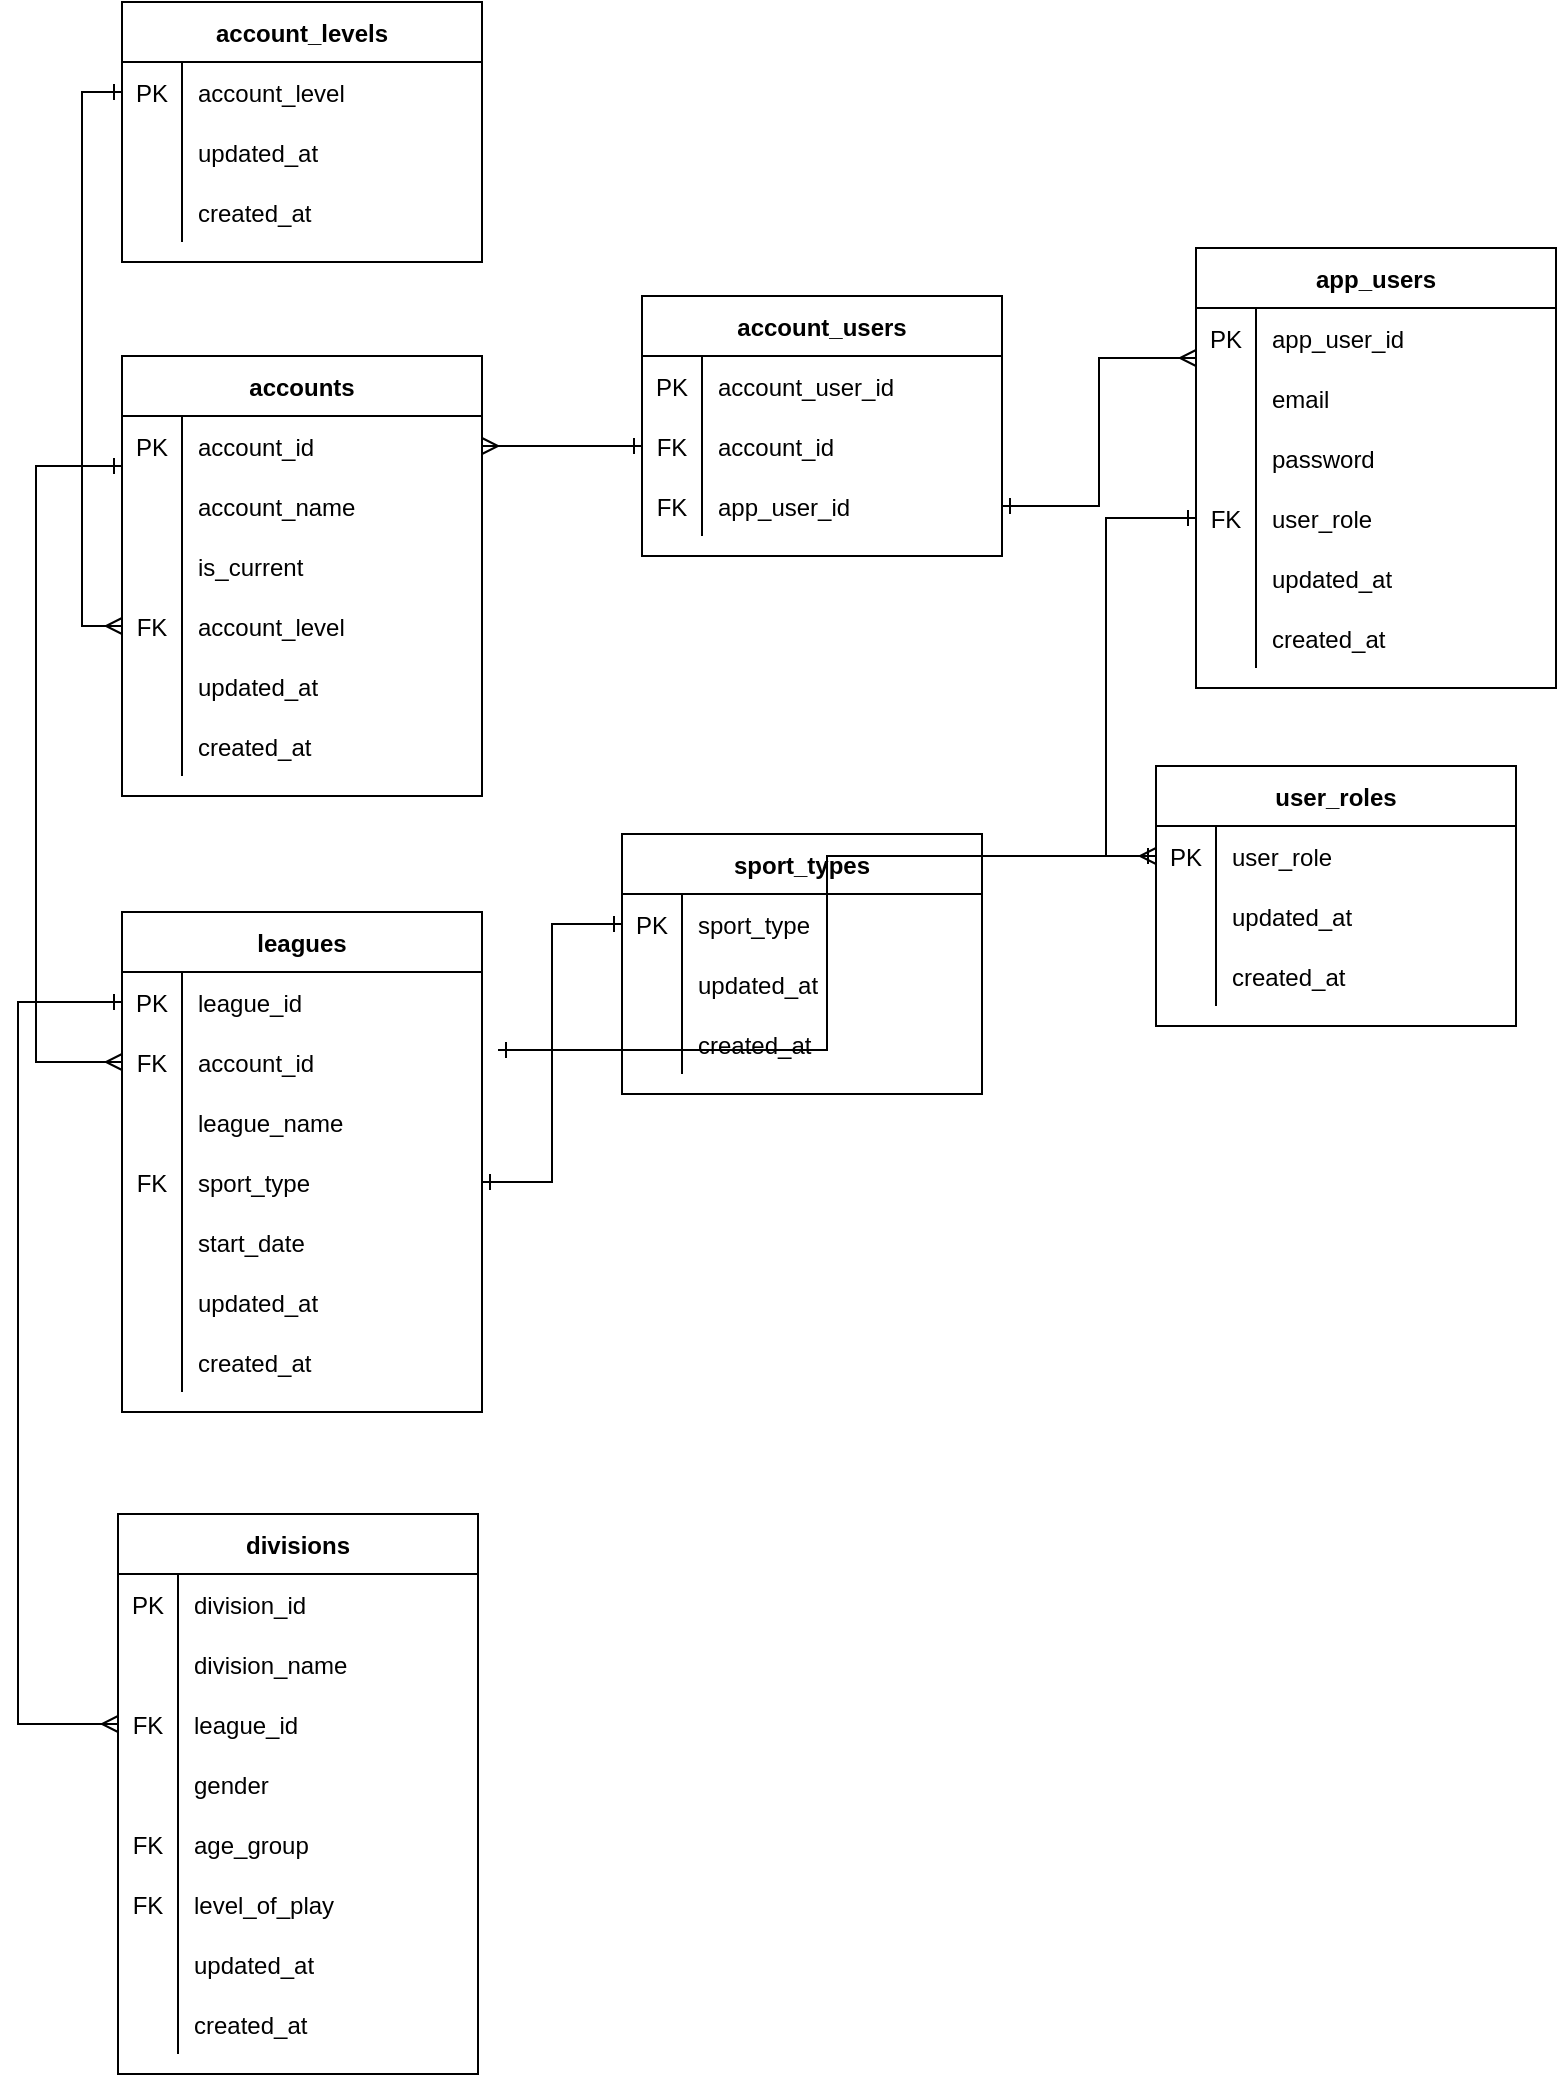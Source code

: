 <mxfile version="13.10.0" type="embed">
    <diagram id="iY7FeHew5Ym7l_a4K4hN" name="schema">
        <mxGraphModel dx="734" dy="818" grid="0" gridSize="10" guides="1" tooltips="1" connect="1" arrows="1" fold="1" page="0" pageScale="1" pageWidth="850" pageHeight="1100" math="0" shadow="0">
            <root>
                <mxCell id="0"/>
                <mxCell id="1" parent="0"/>
                <mxCell id="Wh2uohfM71gSR6Yb4m2G-1" value="app_users" style="shape=table;startSize=30;container=1;collapsible=1;childLayout=tableLayout;fixedRows=1;rowLines=0;fontStyle=1;align=center;resizeLast=1;" parent="1" vertex="1">
                    <mxGeometry x="607" y="62" width="180" height="220" as="geometry">
                        <mxRectangle x="607" y="62" width="53" height="30" as="alternateBounds"/>
                    </mxGeometry>
                </mxCell>
                <mxCell id="Wh2uohfM71gSR6Yb4m2G-5" value="" style="shape=partialRectangle;collapsible=0;dropTarget=0;pointerEvents=0;fillColor=none;top=0;left=0;bottom=0;right=0;points=[[0,0.5],[1,0.5]];portConstraint=eastwest;" parent="Wh2uohfM71gSR6Yb4m2G-1" vertex="1">
                    <mxGeometry y="30" width="180" height="30" as="geometry"/>
                </mxCell>
                <mxCell id="Wh2uohfM71gSR6Yb4m2G-6" value="PK" style="shape=partialRectangle;connectable=0;fillColor=none;top=0;left=0;bottom=0;right=0;editable=1;overflow=hidden;" parent="Wh2uohfM71gSR6Yb4m2G-5" vertex="1">
                    <mxGeometry width="30" height="30" as="geometry"/>
                </mxCell>
                <mxCell id="Wh2uohfM71gSR6Yb4m2G-7" value="app_user_id " style="shape=partialRectangle;connectable=0;fillColor=none;top=0;left=0;bottom=0;right=0;align=left;spacingLeft=6;overflow=hidden;" parent="Wh2uohfM71gSR6Yb4m2G-5" vertex="1">
                    <mxGeometry x="30" width="150" height="30" as="geometry"/>
                </mxCell>
                <mxCell id="Wh2uohfM71gSR6Yb4m2G-8" value="" style="shape=partialRectangle;collapsible=0;dropTarget=0;pointerEvents=0;fillColor=none;top=0;left=0;bottom=0;right=0;points=[[0,0.5],[1,0.5]];portConstraint=eastwest;" parent="Wh2uohfM71gSR6Yb4m2G-1" vertex="1">
                    <mxGeometry y="60" width="180" height="30" as="geometry"/>
                </mxCell>
                <mxCell id="Wh2uohfM71gSR6Yb4m2G-9" value="" style="shape=partialRectangle;connectable=0;fillColor=none;top=0;left=0;bottom=0;right=0;editable=1;overflow=hidden;" parent="Wh2uohfM71gSR6Yb4m2G-8" vertex="1">
                    <mxGeometry width="30" height="30" as="geometry"/>
                </mxCell>
                <mxCell id="Wh2uohfM71gSR6Yb4m2G-10" value="email" style="shape=partialRectangle;connectable=0;fillColor=none;top=0;left=0;bottom=0;right=0;align=left;spacingLeft=6;overflow=hidden;" parent="Wh2uohfM71gSR6Yb4m2G-8" vertex="1">
                    <mxGeometry x="30" width="150" height="30" as="geometry"/>
                </mxCell>
                <mxCell id="Wh2uohfM71gSR6Yb4m2G-11" value="" style="shape=partialRectangle;collapsible=0;dropTarget=0;pointerEvents=0;fillColor=none;top=0;left=0;bottom=0;right=0;points=[[0,0.5],[1,0.5]];portConstraint=eastwest;" parent="Wh2uohfM71gSR6Yb4m2G-1" vertex="1">
                    <mxGeometry y="90" width="180" height="30" as="geometry"/>
                </mxCell>
                <mxCell id="Wh2uohfM71gSR6Yb4m2G-12" value="" style="shape=partialRectangle;connectable=0;fillColor=none;top=0;left=0;bottom=0;right=0;editable=1;overflow=hidden;" parent="Wh2uohfM71gSR6Yb4m2G-11" vertex="1">
                    <mxGeometry width="30" height="30" as="geometry"/>
                </mxCell>
                <mxCell id="Wh2uohfM71gSR6Yb4m2G-13" value="password" style="shape=partialRectangle;connectable=0;fillColor=none;top=0;left=0;bottom=0;right=0;align=left;spacingLeft=6;overflow=hidden;" parent="Wh2uohfM71gSR6Yb4m2G-11" vertex="1">
                    <mxGeometry x="30" width="150" height="30" as="geometry"/>
                </mxCell>
                <mxCell id="60" style="shape=partialRectangle;collapsible=0;dropTarget=0;pointerEvents=0;fillColor=none;top=0;left=0;bottom=0;right=0;points=[[0,0.5],[1,0.5]];portConstraint=eastwest;" vertex="1" parent="Wh2uohfM71gSR6Yb4m2G-1">
                    <mxGeometry y="120" width="180" height="30" as="geometry"/>
                </mxCell>
                <mxCell id="61" value="FK" style="shape=partialRectangle;connectable=0;fillColor=none;top=0;left=0;bottom=0;right=0;editable=1;overflow=hidden;" vertex="1" parent="60">
                    <mxGeometry width="30" height="30" as="geometry"/>
                </mxCell>
                <mxCell id="62" value="user_role" style="shape=partialRectangle;connectable=0;fillColor=none;top=0;left=0;bottom=0;right=0;align=left;spacingLeft=6;overflow=hidden;" vertex="1" parent="60">
                    <mxGeometry x="30" width="150" height="30" as="geometry"/>
                </mxCell>
                <mxCell id="Wh2uohfM71gSR6Yb4m2G-43" style="shape=partialRectangle;collapsible=0;dropTarget=0;pointerEvents=0;fillColor=none;top=0;left=0;bottom=0;right=0;points=[[0,0.5],[1,0.5]];portConstraint=eastwest;" parent="Wh2uohfM71gSR6Yb4m2G-1" vertex="1">
                    <mxGeometry y="150" width="180" height="30" as="geometry"/>
                </mxCell>
                <mxCell id="Wh2uohfM71gSR6Yb4m2G-44" style="shape=partialRectangle;connectable=0;fillColor=none;top=0;left=0;bottom=0;right=0;editable=1;overflow=hidden;" parent="Wh2uohfM71gSR6Yb4m2G-43" vertex="1">
                    <mxGeometry width="30" height="30" as="geometry"/>
                </mxCell>
                <mxCell id="Wh2uohfM71gSR6Yb4m2G-45" value="updated_at" style="shape=partialRectangle;connectable=0;fillColor=none;top=0;left=0;bottom=0;right=0;align=left;spacingLeft=6;overflow=hidden;" parent="Wh2uohfM71gSR6Yb4m2G-43" vertex="1">
                    <mxGeometry x="30" width="150" height="30" as="geometry"/>
                </mxCell>
                <mxCell id="Wh2uohfM71gSR6Yb4m2G-48" style="shape=partialRectangle;collapsible=0;dropTarget=0;pointerEvents=0;fillColor=none;top=0;left=0;bottom=0;right=0;points=[[0,0.5],[1,0.5]];portConstraint=eastwest;" parent="Wh2uohfM71gSR6Yb4m2G-1" vertex="1">
                    <mxGeometry y="180" width="180" height="30" as="geometry"/>
                </mxCell>
                <mxCell id="Wh2uohfM71gSR6Yb4m2G-49" style="shape=partialRectangle;connectable=0;fillColor=none;top=0;left=0;bottom=0;right=0;editable=1;overflow=hidden;" parent="Wh2uohfM71gSR6Yb4m2G-48" vertex="1">
                    <mxGeometry width="30" height="30" as="geometry"/>
                </mxCell>
                <mxCell id="Wh2uohfM71gSR6Yb4m2G-50" value="created_at" style="shape=partialRectangle;connectable=0;fillColor=none;top=0;left=0;bottom=0;right=0;align=left;spacingLeft=6;overflow=hidden;" parent="Wh2uohfM71gSR6Yb4m2G-48" vertex="1">
                    <mxGeometry x="30" width="150" height="30" as="geometry"/>
                </mxCell>
                <mxCell id="59" value="" style="edgeStyle=orthogonalEdgeStyle;rounded=0;orthogonalLoop=1;jettySize=auto;html=1;startArrow=ERmany;startFill=0;endArrow=ERone;endFill=0;entryX=0;entryY=0.5;entryDx=0;entryDy=0;exitX=0;exitY=0.5;exitDx=0;exitDy=0;" edge="1" parent="1" source="37" target="41">
                    <mxGeometry relative="1" as="geometry">
                        <mxPoint x="74" y="-140" as="targetPoint"/>
                    </mxGeometry>
                </mxCell>
                <mxCell id="Wh2uohfM71gSR6Yb4m2G-14" value="accounts" style="shape=table;startSize=30;container=1;collapsible=1;childLayout=tableLayout;fixedRows=1;rowLines=0;fontStyle=1;align=center;resizeLast=1;" parent="1" vertex="1">
                    <mxGeometry x="70" y="116" width="180" height="220" as="geometry">
                        <mxRectangle x="70" y="116" width="73" height="30" as="alternateBounds"/>
                    </mxGeometry>
                </mxCell>
                <mxCell id="Wh2uohfM71gSR6Yb4m2G-15" value="" style="shape=partialRectangle;collapsible=0;dropTarget=0;pointerEvents=0;fillColor=none;top=0;left=0;bottom=0;right=0;points=[[0,0.5],[1,0.5]];portConstraint=eastwest;" parent="Wh2uohfM71gSR6Yb4m2G-14" vertex="1">
                    <mxGeometry y="30" width="180" height="30" as="geometry"/>
                </mxCell>
                <mxCell id="Wh2uohfM71gSR6Yb4m2G-16" value="PK" style="shape=partialRectangle;connectable=0;fillColor=none;top=0;left=0;bottom=0;right=0;editable=1;overflow=hidden;" parent="Wh2uohfM71gSR6Yb4m2G-15" vertex="1">
                    <mxGeometry width="30" height="30" as="geometry"/>
                </mxCell>
                <mxCell id="Wh2uohfM71gSR6Yb4m2G-17" value="account_id" style="shape=partialRectangle;connectable=0;fillColor=none;top=0;left=0;bottom=0;right=0;align=left;spacingLeft=6;overflow=hidden;" parent="Wh2uohfM71gSR6Yb4m2G-15" vertex="1">
                    <mxGeometry x="30" width="150" height="30" as="geometry"/>
                </mxCell>
                <mxCell id="Wh2uohfM71gSR6Yb4m2G-18" value="" style="shape=partialRectangle;collapsible=0;dropTarget=0;pointerEvents=0;fillColor=none;top=0;left=0;bottom=0;right=0;points=[[0,0.5],[1,0.5]];portConstraint=eastwest;" parent="Wh2uohfM71gSR6Yb4m2G-14" vertex="1">
                    <mxGeometry y="60" width="180" height="30" as="geometry"/>
                </mxCell>
                <mxCell id="Wh2uohfM71gSR6Yb4m2G-19" value="" style="shape=partialRectangle;connectable=0;fillColor=none;top=0;left=0;bottom=0;right=0;editable=1;overflow=hidden;" parent="Wh2uohfM71gSR6Yb4m2G-18" vertex="1">
                    <mxGeometry width="30" height="30" as="geometry"/>
                </mxCell>
                <mxCell id="Wh2uohfM71gSR6Yb4m2G-20" value="account_name" style="shape=partialRectangle;connectable=0;fillColor=none;top=0;left=0;bottom=0;right=0;align=left;spacingLeft=6;overflow=hidden;" parent="Wh2uohfM71gSR6Yb4m2G-18" vertex="1">
                    <mxGeometry x="30" width="150" height="30" as="geometry"/>
                </mxCell>
                <mxCell id="34" style="shape=partialRectangle;collapsible=0;dropTarget=0;pointerEvents=0;fillColor=none;top=0;left=0;bottom=0;right=0;points=[[0,0.5],[1,0.5]];portConstraint=eastwest;" vertex="1" parent="Wh2uohfM71gSR6Yb4m2G-14">
                    <mxGeometry y="90" width="180" height="30" as="geometry"/>
                </mxCell>
                <mxCell id="35" style="shape=partialRectangle;connectable=0;fillColor=none;top=0;left=0;bottom=0;right=0;editable=1;overflow=hidden;" vertex="1" parent="34">
                    <mxGeometry width="30" height="30" as="geometry"/>
                </mxCell>
                <mxCell id="36" value="is_current" style="shape=partialRectangle;connectable=0;fillColor=none;top=0;left=0;bottom=0;right=0;align=left;spacingLeft=6;overflow=hidden;" vertex="1" parent="34">
                    <mxGeometry x="30" width="150" height="30" as="geometry"/>
                </mxCell>
                <mxCell id="37" style="shape=partialRectangle;collapsible=0;dropTarget=0;pointerEvents=0;fillColor=none;top=0;left=0;bottom=0;right=0;points=[[0,0.5],[1,0.5]];portConstraint=eastwest;" vertex="1" parent="Wh2uohfM71gSR6Yb4m2G-14">
                    <mxGeometry y="120" width="180" height="30" as="geometry"/>
                </mxCell>
                <mxCell id="38" value="FK" style="shape=partialRectangle;connectable=0;fillColor=none;top=0;left=0;bottom=0;right=0;editable=1;overflow=hidden;" vertex="1" parent="37">
                    <mxGeometry width="30" height="30" as="geometry"/>
                </mxCell>
                <mxCell id="39" value="account_level" style="shape=partialRectangle;connectable=0;fillColor=none;top=0;left=0;bottom=0;right=0;align=left;spacingLeft=6;overflow=hidden;" vertex="1" parent="37">
                    <mxGeometry x="30" width="150" height="30" as="geometry"/>
                </mxCell>
                <mxCell id="Wh2uohfM71gSR6Yb4m2G-35" style="shape=partialRectangle;collapsible=0;dropTarget=0;pointerEvents=0;fillColor=none;top=0;left=0;bottom=0;right=0;points=[[0,0.5],[1,0.5]];portConstraint=eastwest;" parent="Wh2uohfM71gSR6Yb4m2G-14" vertex="1">
                    <mxGeometry y="150" width="180" height="30" as="geometry"/>
                </mxCell>
                <mxCell id="Wh2uohfM71gSR6Yb4m2G-36" style="shape=partialRectangle;connectable=0;fillColor=none;top=0;left=0;bottom=0;right=0;editable=1;overflow=hidden;" parent="Wh2uohfM71gSR6Yb4m2G-35" vertex="1">
                    <mxGeometry width="30" height="30" as="geometry"/>
                </mxCell>
                <mxCell id="Wh2uohfM71gSR6Yb4m2G-37" value="updated_at" style="shape=partialRectangle;connectable=0;fillColor=none;top=0;left=0;bottom=0;right=0;align=left;spacingLeft=6;overflow=hidden;" parent="Wh2uohfM71gSR6Yb4m2G-35" vertex="1">
                    <mxGeometry x="30" width="150" height="30" as="geometry"/>
                </mxCell>
                <mxCell id="Wh2uohfM71gSR6Yb4m2G-38" style="shape=partialRectangle;collapsible=0;dropTarget=0;pointerEvents=0;fillColor=none;top=0;left=0;bottom=0;right=0;points=[[0,0.5],[1,0.5]];portConstraint=eastwest;" parent="Wh2uohfM71gSR6Yb4m2G-14" vertex="1">
                    <mxGeometry y="180" width="180" height="30" as="geometry"/>
                </mxCell>
                <mxCell id="Wh2uohfM71gSR6Yb4m2G-39" style="shape=partialRectangle;connectable=0;fillColor=none;top=0;left=0;bottom=0;right=0;editable=1;overflow=hidden;" parent="Wh2uohfM71gSR6Yb4m2G-38" vertex="1">
                    <mxGeometry width="30" height="30" as="geometry"/>
                </mxCell>
                <mxCell id="Wh2uohfM71gSR6Yb4m2G-40" value="created_at" style="shape=partialRectangle;connectable=0;fillColor=none;top=0;left=0;bottom=0;right=0;align=left;spacingLeft=6;overflow=hidden;" parent="Wh2uohfM71gSR6Yb4m2G-38" vertex="1">
                    <mxGeometry x="30" width="150" height="30" as="geometry"/>
                </mxCell>
                <mxCell id="Wh2uohfM71gSR6Yb4m2G-24" value="account_users" style="shape=table;startSize=30;container=1;collapsible=1;childLayout=tableLayout;fixedRows=1;rowLines=0;fontStyle=1;align=center;resizeLast=1;" parent="1" vertex="1">
                    <mxGeometry x="330" y="86" width="180" height="130" as="geometry">
                        <mxRectangle x="330" y="86" width="105" height="30" as="alternateBounds"/>
                    </mxGeometry>
                </mxCell>
                <mxCell id="Wh2uohfM71gSR6Yb4m2G-25" value="" style="shape=partialRectangle;collapsible=0;dropTarget=0;pointerEvents=0;fillColor=none;top=0;left=0;bottom=0;right=0;points=[[0,0.5],[1,0.5]];portConstraint=eastwest;" parent="Wh2uohfM71gSR6Yb4m2G-24" vertex="1">
                    <mxGeometry y="30" width="180" height="30" as="geometry"/>
                </mxCell>
                <mxCell id="Wh2uohfM71gSR6Yb4m2G-26" value="PK" style="shape=partialRectangle;connectable=0;fillColor=none;top=0;left=0;bottom=0;right=0;editable=1;overflow=hidden;" parent="Wh2uohfM71gSR6Yb4m2G-25" vertex="1">
                    <mxGeometry width="30" height="30" as="geometry"/>
                </mxCell>
                <mxCell id="Wh2uohfM71gSR6Yb4m2G-27" value="account_user_id" style="shape=partialRectangle;connectable=0;fillColor=none;top=0;left=0;bottom=0;right=0;align=left;spacingLeft=6;overflow=hidden;" parent="Wh2uohfM71gSR6Yb4m2G-25" vertex="1">
                    <mxGeometry x="30" width="150" height="30" as="geometry"/>
                </mxCell>
                <mxCell id="Wh2uohfM71gSR6Yb4m2G-28" value="" style="shape=partialRectangle;collapsible=0;dropTarget=0;pointerEvents=0;fillColor=none;top=0;left=0;bottom=0;right=0;points=[[0,0.5],[1,0.5]];portConstraint=eastwest;" parent="Wh2uohfM71gSR6Yb4m2G-24" vertex="1">
                    <mxGeometry y="60" width="180" height="30" as="geometry"/>
                </mxCell>
                <mxCell id="Wh2uohfM71gSR6Yb4m2G-29" value="FK" style="shape=partialRectangle;connectable=0;fillColor=none;top=0;left=0;bottom=0;right=0;editable=1;overflow=hidden;" parent="Wh2uohfM71gSR6Yb4m2G-28" vertex="1">
                    <mxGeometry width="30" height="30" as="geometry"/>
                </mxCell>
                <mxCell id="Wh2uohfM71gSR6Yb4m2G-30" value="account_id" style="shape=partialRectangle;connectable=0;fillColor=none;top=0;left=0;bottom=0;right=0;align=left;spacingLeft=6;overflow=hidden;" parent="Wh2uohfM71gSR6Yb4m2G-28" vertex="1">
                    <mxGeometry x="30" width="150" height="30" as="geometry"/>
                </mxCell>
                <mxCell id="Wh2uohfM71gSR6Yb4m2G-31" value="" style="shape=partialRectangle;collapsible=0;dropTarget=0;pointerEvents=0;fillColor=none;top=0;left=0;bottom=0;right=0;points=[[0,0.5],[1,0.5]];portConstraint=eastwest;" parent="Wh2uohfM71gSR6Yb4m2G-24" vertex="1">
                    <mxGeometry y="90" width="180" height="30" as="geometry"/>
                </mxCell>
                <mxCell id="Wh2uohfM71gSR6Yb4m2G-32" value="FK" style="shape=partialRectangle;connectable=0;fillColor=none;top=0;left=0;bottom=0;right=0;editable=1;overflow=hidden;" parent="Wh2uohfM71gSR6Yb4m2G-31" vertex="1">
                    <mxGeometry width="30" height="30" as="geometry"/>
                </mxCell>
                <mxCell id="Wh2uohfM71gSR6Yb4m2G-33" value="app_user_id" style="shape=partialRectangle;connectable=0;fillColor=none;top=0;left=0;bottom=0;right=0;align=left;spacingLeft=6;overflow=hidden;" parent="Wh2uohfM71gSR6Yb4m2G-31" vertex="1">
                    <mxGeometry x="30" width="150" height="30" as="geometry"/>
                </mxCell>
                <mxCell id="Wh2uohfM71gSR6Yb4m2G-61" value="" style="endArrow=ERmany;html=1;entryX=0;entryY=0.25;entryDx=0;entryDy=0;exitX=1;exitY=0.5;exitDx=0;exitDy=0;edgeStyle=elbowEdgeStyle;startArrow=ERone;startFill=0;endFill=0;rounded=0;" parent="1" source="Wh2uohfM71gSR6Yb4m2G-31" target="Wh2uohfM71gSR6Yb4m2G-1" edge="1">
                    <mxGeometry width="50" height="50" relative="1" as="geometry">
                        <mxPoint x="393" y="348" as="sourcePoint"/>
                        <mxPoint x="443" y="298" as="targetPoint"/>
                    </mxGeometry>
                </mxCell>
                <mxCell id="Wh2uohfM71gSR6Yb4m2G-62" value="" style="endArrow=ERone;html=1;entryX=0;entryY=0.5;entryDx=0;entryDy=0;exitX=1;exitY=0.5;exitDx=0;exitDy=0;edgeStyle=elbowEdgeStyle;startArrow=ERmany;startFill=0;endFill=0;rounded=0;" parent="1" source="Wh2uohfM71gSR6Yb4m2G-15" target="Wh2uohfM71gSR6Yb4m2G-28" edge="1">
                    <mxGeometry width="50" height="50" relative="1" as="geometry">
                        <mxPoint x="393" y="348" as="sourcePoint"/>
                        <mxPoint x="443" y="298" as="targetPoint"/>
                    </mxGeometry>
                </mxCell>
                <mxCell id="Wh2uohfM71gSR6Yb4m2G-63" value="leagues" style="shape=table;startSize=30;container=1;collapsible=1;childLayout=tableLayout;fixedRows=1;rowLines=0;fontStyle=1;align=center;resizeLast=1;" parent="1" vertex="1">
                    <mxGeometry x="70" y="394" width="180" height="250" as="geometry">
                        <mxRectangle x="68" y="318" width="73" height="30" as="alternateBounds"/>
                    </mxGeometry>
                </mxCell>
                <mxCell id="Wh2uohfM71gSR6Yb4m2G-64" value="" style="shape=partialRectangle;collapsible=0;dropTarget=0;pointerEvents=0;fillColor=none;top=0;left=0;bottom=0;right=0;points=[[0,0.5],[1,0.5]];portConstraint=eastwest;" parent="Wh2uohfM71gSR6Yb4m2G-63" vertex="1">
                    <mxGeometry y="30" width="180" height="30" as="geometry"/>
                </mxCell>
                <mxCell id="Wh2uohfM71gSR6Yb4m2G-65" value="PK" style="shape=partialRectangle;connectable=0;fillColor=none;top=0;left=0;bottom=0;right=0;editable=1;overflow=hidden;" parent="Wh2uohfM71gSR6Yb4m2G-64" vertex="1">
                    <mxGeometry width="30" height="30" as="geometry"/>
                </mxCell>
                <mxCell id="Wh2uohfM71gSR6Yb4m2G-66" value="league_id" style="shape=partialRectangle;connectable=0;fillColor=none;top=0;left=0;bottom=0;right=0;align=left;spacingLeft=6;overflow=hidden;" parent="Wh2uohfM71gSR6Yb4m2G-64" vertex="1">
                    <mxGeometry x="30" width="150" height="30" as="geometry"/>
                </mxCell>
                <mxCell id="Wh2uohfM71gSR6Yb4m2G-96" style="shape=partialRectangle;collapsible=0;dropTarget=0;pointerEvents=0;fillColor=none;top=0;left=0;bottom=0;right=0;points=[[0,0.5],[1,0.5]];portConstraint=eastwest;" parent="Wh2uohfM71gSR6Yb4m2G-63" vertex="1">
                    <mxGeometry y="60" width="180" height="30" as="geometry"/>
                </mxCell>
                <mxCell id="Wh2uohfM71gSR6Yb4m2G-97" value="FK" style="shape=partialRectangle;connectable=0;fillColor=none;top=0;left=0;bottom=0;right=0;editable=1;overflow=hidden;" parent="Wh2uohfM71gSR6Yb4m2G-96" vertex="1">
                    <mxGeometry width="30" height="30" as="geometry"/>
                </mxCell>
                <mxCell id="Wh2uohfM71gSR6Yb4m2G-98" value="account_id" style="shape=partialRectangle;connectable=0;fillColor=none;top=0;left=0;bottom=0;right=0;align=left;spacingLeft=6;overflow=hidden;" parent="Wh2uohfM71gSR6Yb4m2G-96" vertex="1">
                    <mxGeometry x="30" width="150" height="30" as="geometry"/>
                </mxCell>
                <mxCell id="Wh2uohfM71gSR6Yb4m2G-67" value="" style="shape=partialRectangle;collapsible=0;dropTarget=0;pointerEvents=0;fillColor=none;top=0;left=0;bottom=0;right=0;points=[[0,0.5],[1,0.5]];portConstraint=eastwest;" parent="Wh2uohfM71gSR6Yb4m2G-63" vertex="1">
                    <mxGeometry y="90" width="180" height="30" as="geometry"/>
                </mxCell>
                <mxCell id="Wh2uohfM71gSR6Yb4m2G-68" value="" style="shape=partialRectangle;connectable=0;fillColor=none;top=0;left=0;bottom=0;right=0;editable=1;overflow=hidden;" parent="Wh2uohfM71gSR6Yb4m2G-67" vertex="1">
                    <mxGeometry width="30" height="30" as="geometry"/>
                </mxCell>
                <mxCell id="Wh2uohfM71gSR6Yb4m2G-69" value="league_name" style="shape=partialRectangle;connectable=0;fillColor=none;top=0;left=0;bottom=0;right=0;align=left;spacingLeft=6;overflow=hidden;" parent="Wh2uohfM71gSR6Yb4m2G-67" vertex="1">
                    <mxGeometry x="30" width="150" height="30" as="geometry"/>
                </mxCell>
                <mxCell id="Wh2uohfM71gSR6Yb4m2G-76" style="shape=partialRectangle;collapsible=0;dropTarget=0;pointerEvents=0;fillColor=none;top=0;left=0;bottom=0;right=0;points=[[0,0.5],[1,0.5]];portConstraint=eastwest;" parent="Wh2uohfM71gSR6Yb4m2G-63" vertex="1">
                    <mxGeometry y="120" width="180" height="30" as="geometry"/>
                </mxCell>
                <mxCell id="Wh2uohfM71gSR6Yb4m2G-77" value="FK" style="shape=partialRectangle;connectable=0;fillColor=none;top=0;left=0;bottom=0;right=0;editable=1;overflow=hidden;" parent="Wh2uohfM71gSR6Yb4m2G-76" vertex="1">
                    <mxGeometry width="30" height="30" as="geometry"/>
                </mxCell>
                <mxCell id="Wh2uohfM71gSR6Yb4m2G-78" value="sport_type" style="shape=partialRectangle;connectable=0;fillColor=none;top=0;left=0;bottom=0;right=0;align=left;spacingLeft=6;overflow=hidden;" parent="Wh2uohfM71gSR6Yb4m2G-76" vertex="1">
                    <mxGeometry x="30" width="150" height="30" as="geometry"/>
                </mxCell>
                <mxCell id="21" style="shape=partialRectangle;collapsible=0;dropTarget=0;pointerEvents=0;fillColor=none;top=0;left=0;bottom=0;right=0;points=[[0,0.5],[1,0.5]];portConstraint=eastwest;" parent="Wh2uohfM71gSR6Yb4m2G-63" vertex="1">
                    <mxGeometry y="150" width="180" height="30" as="geometry"/>
                </mxCell>
                <mxCell id="22" style="shape=partialRectangle;connectable=0;fillColor=none;top=0;left=0;bottom=0;right=0;editable=1;overflow=hidden;" parent="21" vertex="1">
                    <mxGeometry width="30" height="30" as="geometry"/>
                </mxCell>
                <mxCell id="23" value="start_date" style="shape=partialRectangle;connectable=0;fillColor=none;top=0;left=0;bottom=0;right=0;align=left;spacingLeft=6;overflow=hidden;" parent="21" vertex="1">
                    <mxGeometry x="30" width="150" height="30" as="geometry"/>
                </mxCell>
                <mxCell id="Wh2uohfM71gSR6Yb4m2G-70" style="shape=partialRectangle;collapsible=0;dropTarget=0;pointerEvents=0;fillColor=none;top=0;left=0;bottom=0;right=0;points=[[0,0.5],[1,0.5]];portConstraint=eastwest;" parent="Wh2uohfM71gSR6Yb4m2G-63" vertex="1">
                    <mxGeometry y="180" width="180" height="30" as="geometry"/>
                </mxCell>
                <mxCell id="Wh2uohfM71gSR6Yb4m2G-71" style="shape=partialRectangle;connectable=0;fillColor=none;top=0;left=0;bottom=0;right=0;editable=1;overflow=hidden;" parent="Wh2uohfM71gSR6Yb4m2G-70" vertex="1">
                    <mxGeometry width="30" height="30" as="geometry"/>
                </mxCell>
                <mxCell id="Wh2uohfM71gSR6Yb4m2G-72" value="updated_at" style="shape=partialRectangle;connectable=0;fillColor=none;top=0;left=0;bottom=0;right=0;align=left;spacingLeft=6;overflow=hidden;" parent="Wh2uohfM71gSR6Yb4m2G-70" vertex="1">
                    <mxGeometry x="30" width="150" height="30" as="geometry"/>
                </mxCell>
                <mxCell id="Wh2uohfM71gSR6Yb4m2G-73" style="shape=partialRectangle;collapsible=0;dropTarget=0;pointerEvents=0;fillColor=none;top=0;left=0;bottom=0;right=0;points=[[0,0.5],[1,0.5]];portConstraint=eastwest;" parent="Wh2uohfM71gSR6Yb4m2G-63" vertex="1">
                    <mxGeometry y="210" width="180" height="30" as="geometry"/>
                </mxCell>
                <mxCell id="Wh2uohfM71gSR6Yb4m2G-74" style="shape=partialRectangle;connectable=0;fillColor=none;top=0;left=0;bottom=0;right=0;editable=1;overflow=hidden;" parent="Wh2uohfM71gSR6Yb4m2G-73" vertex="1">
                    <mxGeometry width="30" height="30" as="geometry"/>
                </mxCell>
                <mxCell id="Wh2uohfM71gSR6Yb4m2G-75" value="created_at" style="shape=partialRectangle;connectable=0;fillColor=none;top=0;left=0;bottom=0;right=0;align=left;spacingLeft=6;overflow=hidden;" parent="Wh2uohfM71gSR6Yb4m2G-73" vertex="1">
                    <mxGeometry x="30" width="150" height="30" as="geometry"/>
                </mxCell>
                <mxCell id="Wh2uohfM71gSR6Yb4m2G-79" value="sport_types" style="shape=table;startSize=30;container=1;collapsible=1;childLayout=tableLayout;fixedRows=1;rowLines=0;fontStyle=1;align=center;resizeLast=1;" parent="1" vertex="1">
                    <mxGeometry x="320" y="355" width="180" height="130" as="geometry">
                        <mxRectangle x="324" y="278" width="73" height="30" as="alternateBounds"/>
                    </mxGeometry>
                </mxCell>
                <mxCell id="Wh2uohfM71gSR6Yb4m2G-80" value="" style="shape=partialRectangle;collapsible=0;dropTarget=0;pointerEvents=0;fillColor=none;top=0;left=0;bottom=0;right=0;points=[[0,0.5],[1,0.5]];portConstraint=eastwest;" parent="Wh2uohfM71gSR6Yb4m2G-79" vertex="1">
                    <mxGeometry y="30" width="180" height="30" as="geometry"/>
                </mxCell>
                <mxCell id="Wh2uohfM71gSR6Yb4m2G-81" value="PK" style="shape=partialRectangle;connectable=0;fillColor=none;top=0;left=0;bottom=0;right=0;editable=1;overflow=hidden;" parent="Wh2uohfM71gSR6Yb4m2G-80" vertex="1">
                    <mxGeometry width="30" height="30" as="geometry"/>
                </mxCell>
                <mxCell id="Wh2uohfM71gSR6Yb4m2G-82" value="sport_type" style="shape=partialRectangle;connectable=0;fillColor=none;top=0;left=0;bottom=0;right=0;align=left;spacingLeft=6;overflow=hidden;" parent="Wh2uohfM71gSR6Yb4m2G-80" vertex="1">
                    <mxGeometry x="30" width="150" height="30" as="geometry"/>
                </mxCell>
                <mxCell id="Wh2uohfM71gSR6Yb4m2G-89" style="shape=partialRectangle;collapsible=0;dropTarget=0;pointerEvents=0;fillColor=none;top=0;left=0;bottom=0;right=0;points=[[0,0.5],[1,0.5]];portConstraint=eastwest;" parent="Wh2uohfM71gSR6Yb4m2G-79" vertex="1">
                    <mxGeometry y="60" width="180" height="30" as="geometry"/>
                </mxCell>
                <mxCell id="Wh2uohfM71gSR6Yb4m2G-90" style="shape=partialRectangle;connectable=0;fillColor=none;top=0;left=0;bottom=0;right=0;editable=1;overflow=hidden;" parent="Wh2uohfM71gSR6Yb4m2G-89" vertex="1">
                    <mxGeometry width="30" height="30" as="geometry"/>
                </mxCell>
                <mxCell id="Wh2uohfM71gSR6Yb4m2G-91" value="updated_at" style="shape=partialRectangle;connectable=0;fillColor=none;top=0;left=0;bottom=0;right=0;align=left;spacingLeft=6;overflow=hidden;" parent="Wh2uohfM71gSR6Yb4m2G-89" vertex="1">
                    <mxGeometry x="30" width="150" height="30" as="geometry"/>
                </mxCell>
                <mxCell id="Wh2uohfM71gSR6Yb4m2G-92" style="shape=partialRectangle;collapsible=0;dropTarget=0;pointerEvents=0;fillColor=none;top=0;left=0;bottom=0;right=0;points=[[0,0.5],[1,0.5]];portConstraint=eastwest;" parent="Wh2uohfM71gSR6Yb4m2G-79" vertex="1">
                    <mxGeometry y="90" width="180" height="30" as="geometry"/>
                </mxCell>
                <mxCell id="Wh2uohfM71gSR6Yb4m2G-93" style="shape=partialRectangle;connectable=0;fillColor=none;top=0;left=0;bottom=0;right=0;editable=1;overflow=hidden;" parent="Wh2uohfM71gSR6Yb4m2G-92" vertex="1">
                    <mxGeometry width="30" height="30" as="geometry"/>
                </mxCell>
                <mxCell id="Wh2uohfM71gSR6Yb4m2G-94" value="created_at" style="shape=partialRectangle;connectable=0;fillColor=none;top=0;left=0;bottom=0;right=0;align=left;spacingLeft=6;overflow=hidden;" parent="Wh2uohfM71gSR6Yb4m2G-92" vertex="1">
                    <mxGeometry x="30" width="150" height="30" as="geometry"/>
                </mxCell>
                <mxCell id="Wh2uohfM71gSR6Yb4m2G-95" value="" style="endArrow=ERone;html=1;entryX=0;entryY=0.25;entryDx=0;entryDy=0;exitX=0;exitY=0.5;exitDx=0;exitDy=0;edgeStyle=orthogonalEdgeStyle;startArrow=ERmany;startFill=0;endFill=0;rounded=0;" parent="1" source="Wh2uohfM71gSR6Yb4m2G-96" target="Wh2uohfM71gSR6Yb4m2G-14" edge="1">
                    <mxGeometry width="50" height="50" relative="1" as="geometry">
                        <mxPoint x="232" y="320" as="sourcePoint"/>
                        <mxPoint x="312" y="320" as="targetPoint"/>
                        <Array as="points">
                            <mxPoint x="27" y="469"/>
                            <mxPoint x="27" y="171"/>
                        </Array>
                    </mxGeometry>
                </mxCell>
                <mxCell id="Wh2uohfM71gSR6Yb4m2G-99" value="" style="endArrow=ERone;html=1;entryX=0;entryY=0.5;entryDx=0;entryDy=0;exitX=1;exitY=0.5;exitDx=0;exitDy=0;edgeStyle=elbowEdgeStyle;startArrow=ERone;startFill=0;endFill=0;rounded=0;" parent="1" source="Wh2uohfM71gSR6Yb4m2G-76" target="Wh2uohfM71gSR6Yb4m2G-80" edge="1">
                    <mxGeometry width="50" height="50" relative="1" as="geometry">
                        <mxPoint x="266" y="465" as="sourcePoint"/>
                        <mxPoint x="346" y="465" as="targetPoint"/>
                    </mxGeometry>
                </mxCell>
                <mxCell id="Wh2uohfM71gSR6Yb4m2G-103" value="user_roles" style="shape=table;startSize=30;container=1;collapsible=1;childLayout=tableLayout;fixedRows=1;rowLines=0;fontStyle=1;align=center;resizeLast=1;" parent="1" vertex="1">
                    <mxGeometry x="587" y="321" width="180" height="130" as="geometry">
                        <mxRectangle x="324" y="278" width="73" height="30" as="alternateBounds"/>
                    </mxGeometry>
                </mxCell>
                <mxCell id="Wh2uohfM71gSR6Yb4m2G-104" value="" style="shape=partialRectangle;collapsible=0;dropTarget=0;pointerEvents=0;fillColor=none;top=0;left=0;bottom=0;right=0;points=[[0,0.5],[1,0.5]];portConstraint=eastwest;" parent="Wh2uohfM71gSR6Yb4m2G-103" vertex="1">
                    <mxGeometry y="30" width="180" height="30" as="geometry"/>
                </mxCell>
                <mxCell id="Wh2uohfM71gSR6Yb4m2G-105" value="PK" style="shape=partialRectangle;connectable=0;fillColor=none;top=0;left=0;bottom=0;right=0;editable=1;overflow=hidden;" parent="Wh2uohfM71gSR6Yb4m2G-104" vertex="1">
                    <mxGeometry width="30" height="30" as="geometry"/>
                </mxCell>
                <mxCell id="Wh2uohfM71gSR6Yb4m2G-106" value="user_role" style="shape=partialRectangle;connectable=0;fillColor=none;top=0;left=0;bottom=0;right=0;align=left;spacingLeft=6;overflow=hidden;" parent="Wh2uohfM71gSR6Yb4m2G-104" vertex="1">
                    <mxGeometry x="30" width="150" height="30" as="geometry"/>
                </mxCell>
                <mxCell id="Wh2uohfM71gSR6Yb4m2G-110" style="shape=partialRectangle;collapsible=0;dropTarget=0;pointerEvents=0;fillColor=none;top=0;left=0;bottom=0;right=0;points=[[0,0.5],[1,0.5]];portConstraint=eastwest;" parent="Wh2uohfM71gSR6Yb4m2G-103" vertex="1">
                    <mxGeometry y="60" width="180" height="30" as="geometry"/>
                </mxCell>
                <mxCell id="Wh2uohfM71gSR6Yb4m2G-111" style="shape=partialRectangle;connectable=0;fillColor=none;top=0;left=0;bottom=0;right=0;editable=1;overflow=hidden;" parent="Wh2uohfM71gSR6Yb4m2G-110" vertex="1">
                    <mxGeometry width="30" height="30" as="geometry"/>
                </mxCell>
                <mxCell id="Wh2uohfM71gSR6Yb4m2G-112" value="updated_at" style="shape=partialRectangle;connectable=0;fillColor=none;top=0;left=0;bottom=0;right=0;align=left;spacingLeft=6;overflow=hidden;" parent="Wh2uohfM71gSR6Yb4m2G-110" vertex="1">
                    <mxGeometry x="30" width="150" height="30" as="geometry"/>
                </mxCell>
                <mxCell id="Wh2uohfM71gSR6Yb4m2G-113" style="shape=partialRectangle;collapsible=0;dropTarget=0;pointerEvents=0;fillColor=none;top=0;left=0;bottom=0;right=0;points=[[0,0.5],[1,0.5]];portConstraint=eastwest;" parent="Wh2uohfM71gSR6Yb4m2G-103" vertex="1">
                    <mxGeometry y="90" width="180" height="30" as="geometry"/>
                </mxCell>
                <mxCell id="Wh2uohfM71gSR6Yb4m2G-114" style="shape=partialRectangle;connectable=0;fillColor=none;top=0;left=0;bottom=0;right=0;editable=1;overflow=hidden;" parent="Wh2uohfM71gSR6Yb4m2G-113" vertex="1">
                    <mxGeometry width="30" height="30" as="geometry"/>
                </mxCell>
                <mxCell id="Wh2uohfM71gSR6Yb4m2G-115" value="created_at" style="shape=partialRectangle;connectable=0;fillColor=none;top=0;left=0;bottom=0;right=0;align=left;spacingLeft=6;overflow=hidden;" parent="Wh2uohfM71gSR6Yb4m2G-113" vertex="1">
                    <mxGeometry x="30" width="150" height="30" as="geometry"/>
                </mxCell>
                <mxCell id="Wh2uohfM71gSR6Yb4m2G-130" value="" style="endArrow=ERone;html=1;entryX=0;entryY=0.5;entryDx=0;entryDy=0;exitX=1;exitY=0.5;exitDx=0;exitDy=0;edgeStyle=elbowEdgeStyle;startArrow=ERone;startFill=0;endFill=0;rounded=0;" parent="1" source="Wh2uohfM71gSR6Yb4m2G-100" target="Wh2uohfM71gSR6Yb4m2G-104" edge="1">
                    <mxGeometry width="50" height="50" relative="1" as="geometry">
                        <mxPoint x="258" y="463" as="sourcePoint"/>
                        <mxPoint x="334" y="333" as="targetPoint"/>
                    </mxGeometry>
                </mxCell>
                <mxCell id="2" value="divisions" style="shape=table;startSize=30;container=1;collapsible=1;childLayout=tableLayout;fixedRows=1;rowLines=0;fontStyle=1;align=center;resizeLast=1;" parent="1" vertex="1">
                    <mxGeometry x="68" y="695" width="180" height="280" as="geometry">
                        <mxRectangle x="68" y="318" width="73" height="30" as="alternateBounds"/>
                    </mxGeometry>
                </mxCell>
                <mxCell id="3" value="" style="shape=partialRectangle;collapsible=0;dropTarget=0;pointerEvents=0;fillColor=none;top=0;left=0;bottom=0;right=0;points=[[0,0.5],[1,0.5]];portConstraint=eastwest;" parent="2" vertex="1">
                    <mxGeometry y="30" width="180" height="30" as="geometry"/>
                </mxCell>
                <mxCell id="4" value="PK" style="shape=partialRectangle;connectable=0;fillColor=none;top=0;left=0;bottom=0;right=0;editable=1;overflow=hidden;" parent="3" vertex="1">
                    <mxGeometry width="30" height="30" as="geometry"/>
                </mxCell>
                <mxCell id="5" value="division_id" style="shape=partialRectangle;connectable=0;fillColor=none;top=0;left=0;bottom=0;right=0;align=left;spacingLeft=6;overflow=hidden;" parent="3" vertex="1">
                    <mxGeometry x="30" width="150" height="30" as="geometry"/>
                </mxCell>
                <mxCell id="9" value="" style="shape=partialRectangle;collapsible=0;dropTarget=0;pointerEvents=0;fillColor=none;top=0;left=0;bottom=0;right=0;points=[[0,0.5],[1,0.5]];portConstraint=eastwest;" parent="2" vertex="1">
                    <mxGeometry y="60" width="180" height="30" as="geometry"/>
                </mxCell>
                <mxCell id="10" value="" style="shape=partialRectangle;connectable=0;fillColor=none;top=0;left=0;bottom=0;right=0;editable=1;overflow=hidden;" parent="9" vertex="1">
                    <mxGeometry width="30" height="30" as="geometry"/>
                </mxCell>
                <mxCell id="11" value="division_name" style="shape=partialRectangle;connectable=0;fillColor=none;top=0;left=0;bottom=0;right=0;align=left;spacingLeft=6;overflow=hidden;" parent="9" vertex="1">
                    <mxGeometry x="30" width="150" height="30" as="geometry"/>
                </mxCell>
                <mxCell id="24" style="shape=partialRectangle;collapsible=0;dropTarget=0;pointerEvents=0;fillColor=none;top=0;left=0;bottom=0;right=0;points=[[0,0.5],[1,0.5]];portConstraint=eastwest;" parent="2" vertex="1">
                    <mxGeometry y="90" width="180" height="30" as="geometry"/>
                </mxCell>
                <mxCell id="25" value="FK" style="shape=partialRectangle;connectable=0;fillColor=none;top=0;left=0;bottom=0;right=0;editable=1;overflow=hidden;" parent="24" vertex="1">
                    <mxGeometry width="30" height="30" as="geometry"/>
                </mxCell>
                <mxCell id="26" value="league_id" style="shape=partialRectangle;connectable=0;fillColor=none;top=0;left=0;bottom=0;right=0;align=left;spacingLeft=6;overflow=hidden;" parent="24" vertex="1">
                    <mxGeometry x="30" width="150" height="30" as="geometry"/>
                </mxCell>
                <mxCell id="12" style="shape=partialRectangle;collapsible=0;dropTarget=0;pointerEvents=0;fillColor=none;top=0;left=0;bottom=0;right=0;points=[[0,0.5],[1,0.5]];portConstraint=eastwest;" parent="2" vertex="1">
                    <mxGeometry y="120" width="180" height="30" as="geometry"/>
                </mxCell>
                <mxCell id="13" value="" style="shape=partialRectangle;connectable=0;fillColor=none;top=0;left=0;bottom=0;right=0;editable=1;overflow=hidden;" parent="12" vertex="1">
                    <mxGeometry width="30" height="30" as="geometry"/>
                </mxCell>
                <mxCell id="14" value="gender" style="shape=partialRectangle;connectable=0;fillColor=none;top=0;left=0;bottom=0;right=0;align=left;spacingLeft=6;overflow=hidden;" parent="12" vertex="1">
                    <mxGeometry x="30" width="150" height="30" as="geometry"/>
                </mxCell>
                <mxCell id="28" style="shape=partialRectangle;collapsible=0;dropTarget=0;pointerEvents=0;fillColor=none;top=0;left=0;bottom=0;right=0;points=[[0,0.5],[1,0.5]];portConstraint=eastwest;" parent="2" vertex="1">
                    <mxGeometry y="150" width="180" height="30" as="geometry"/>
                </mxCell>
                <mxCell id="29" value="FK" style="shape=partialRectangle;connectable=0;fillColor=none;top=0;left=0;bottom=0;right=0;editable=1;overflow=hidden;" parent="28" vertex="1">
                    <mxGeometry width="30" height="30" as="geometry"/>
                </mxCell>
                <mxCell id="30" value="age_group" style="shape=partialRectangle;connectable=0;fillColor=none;top=0;left=0;bottom=0;right=0;align=left;spacingLeft=6;overflow=hidden;" parent="28" vertex="1">
                    <mxGeometry x="30" width="150" height="30" as="geometry"/>
                </mxCell>
                <mxCell id="31" style="shape=partialRectangle;collapsible=0;dropTarget=0;pointerEvents=0;fillColor=none;top=0;left=0;bottom=0;right=0;points=[[0,0.5],[1,0.5]];portConstraint=eastwest;" parent="2" vertex="1">
                    <mxGeometry y="180" width="180" height="30" as="geometry"/>
                </mxCell>
                <mxCell id="32" value="FK" style="shape=partialRectangle;connectable=0;fillColor=none;top=0;left=0;bottom=0;right=0;editable=1;overflow=hidden;" parent="31" vertex="1">
                    <mxGeometry width="30" height="30" as="geometry"/>
                </mxCell>
                <mxCell id="33" value="level_of_play" style="shape=partialRectangle;connectable=0;fillColor=none;top=0;left=0;bottom=0;right=0;align=left;spacingLeft=6;overflow=hidden;" parent="31" vertex="1">
                    <mxGeometry x="30" width="150" height="30" as="geometry"/>
                </mxCell>
                <mxCell id="15" style="shape=partialRectangle;collapsible=0;dropTarget=0;pointerEvents=0;fillColor=none;top=0;left=0;bottom=0;right=0;points=[[0,0.5],[1,0.5]];portConstraint=eastwest;" parent="2" vertex="1">
                    <mxGeometry y="210" width="180" height="30" as="geometry"/>
                </mxCell>
                <mxCell id="16" style="shape=partialRectangle;connectable=0;fillColor=none;top=0;left=0;bottom=0;right=0;editable=1;overflow=hidden;" parent="15" vertex="1">
                    <mxGeometry width="30" height="30" as="geometry"/>
                </mxCell>
                <mxCell id="17" value="updated_at" style="shape=partialRectangle;connectable=0;fillColor=none;top=0;left=0;bottom=0;right=0;align=left;spacingLeft=6;overflow=hidden;" parent="15" vertex="1">
                    <mxGeometry x="30" width="150" height="30" as="geometry"/>
                </mxCell>
                <mxCell id="18" style="shape=partialRectangle;collapsible=0;dropTarget=0;pointerEvents=0;fillColor=none;top=0;left=0;bottom=0;right=0;points=[[0,0.5],[1,0.5]];portConstraint=eastwest;" parent="2" vertex="1">
                    <mxGeometry y="240" width="180" height="30" as="geometry"/>
                </mxCell>
                <mxCell id="19" style="shape=partialRectangle;connectable=0;fillColor=none;top=0;left=0;bottom=0;right=0;editable=1;overflow=hidden;" parent="18" vertex="1">
                    <mxGeometry width="30" height="30" as="geometry"/>
                </mxCell>
                <mxCell id="20" value="created_at" style="shape=partialRectangle;connectable=0;fillColor=none;top=0;left=0;bottom=0;right=0;align=left;spacingLeft=6;overflow=hidden;" parent="18" vertex="1">
                    <mxGeometry x="30" width="150" height="30" as="geometry"/>
                </mxCell>
                <mxCell id="27" value="" style="endArrow=ERone;html=1;entryX=0;entryY=0.5;entryDx=0;entryDy=0;exitX=0;exitY=0.5;exitDx=0;exitDy=0;edgeStyle=elbowEdgeStyle;startArrow=ERmany;startFill=0;endFill=0;rounded=0;" parent="1" source="24" target="Wh2uohfM71gSR6Yb4m2G-64" edge="1">
                    <mxGeometry width="50" height="50" relative="1" as="geometry">
                        <mxPoint x="33.0" y="606" as="sourcePoint"/>
                        <mxPoint x="35" y="369" as="targetPoint"/>
                        <Array as="points">
                            <mxPoint x="18" y="527"/>
                        </Array>
                    </mxGeometry>
                </mxCell>
                <mxCell id="40" value="account_levels" style="shape=table;startSize=30;container=1;collapsible=1;childLayout=tableLayout;fixedRows=1;rowLines=0;fontStyle=1;align=center;resizeLast=1;" vertex="1" parent="1">
                    <mxGeometry x="70" y="-61" width="180" height="130" as="geometry">
                        <mxRectangle x="70" y="116" width="73" height="30" as="alternateBounds"/>
                    </mxGeometry>
                </mxCell>
                <mxCell id="41" value="" style="shape=partialRectangle;collapsible=0;dropTarget=0;pointerEvents=0;fillColor=none;top=0;left=0;bottom=0;right=0;points=[[0,0.5],[1,0.5]];portConstraint=eastwest;" vertex="1" parent="40">
                    <mxGeometry y="30" width="180" height="30" as="geometry"/>
                </mxCell>
                <mxCell id="42" value="PK" style="shape=partialRectangle;connectable=0;fillColor=none;top=0;left=0;bottom=0;right=0;editable=1;overflow=hidden;" vertex="1" parent="41">
                    <mxGeometry width="30" height="30" as="geometry"/>
                </mxCell>
                <mxCell id="43" value="account_level" style="shape=partialRectangle;connectable=0;fillColor=none;top=0;left=0;bottom=0;right=0;align=left;spacingLeft=6;overflow=hidden;" vertex="1" parent="41">
                    <mxGeometry x="30" width="150" height="30" as="geometry"/>
                </mxCell>
                <mxCell id="53" style="shape=partialRectangle;collapsible=0;dropTarget=0;pointerEvents=0;fillColor=none;top=0;left=0;bottom=0;right=0;points=[[0,0.5],[1,0.5]];portConstraint=eastwest;" vertex="1" parent="40">
                    <mxGeometry y="60" width="180" height="30" as="geometry"/>
                </mxCell>
                <mxCell id="54" style="shape=partialRectangle;connectable=0;fillColor=none;top=0;left=0;bottom=0;right=0;editable=1;overflow=hidden;" vertex="1" parent="53">
                    <mxGeometry width="30" height="30" as="geometry"/>
                </mxCell>
                <mxCell id="55" value="updated_at" style="shape=partialRectangle;connectable=0;fillColor=none;top=0;left=0;bottom=0;right=0;align=left;spacingLeft=6;overflow=hidden;" vertex="1" parent="53">
                    <mxGeometry x="30" width="150" height="30" as="geometry"/>
                </mxCell>
                <mxCell id="56" style="shape=partialRectangle;collapsible=0;dropTarget=0;pointerEvents=0;fillColor=none;top=0;left=0;bottom=0;right=0;points=[[0,0.5],[1,0.5]];portConstraint=eastwest;" vertex="1" parent="40">
                    <mxGeometry y="90" width="180" height="30" as="geometry"/>
                </mxCell>
                <mxCell id="57" style="shape=partialRectangle;connectable=0;fillColor=none;top=0;left=0;bottom=0;right=0;editable=1;overflow=hidden;" vertex="1" parent="56">
                    <mxGeometry width="30" height="30" as="geometry"/>
                </mxCell>
                <mxCell id="58" value="created_at" style="shape=partialRectangle;connectable=0;fillColor=none;top=0;left=0;bottom=0;right=0;align=left;spacingLeft=6;overflow=hidden;" vertex="1" parent="56">
                    <mxGeometry x="30" width="150" height="30" as="geometry"/>
                </mxCell>
                <mxCell id="63" value="" style="endArrow=ERmany;html=1;entryX=0;entryY=0.5;entryDx=0;entryDy=0;exitX=0;exitY=0.5;exitDx=0;exitDy=0;edgeStyle=elbowEdgeStyle;startArrow=ERone;startFill=0;endFill=0;rounded=0;" edge="1" parent="1" source="60" target="Wh2uohfM71gSR6Yb4m2G-104">
                    <mxGeometry width="50" height="50" relative="1" as="geometry">
                        <mxPoint x="520" y="201" as="sourcePoint"/>
                        <mxPoint x="617" y="127" as="targetPoint"/>
                        <Array as="points">
                            <mxPoint x="562" y="288"/>
                        </Array>
                    </mxGeometry>
                </mxCell>
            </root>
        </mxGraphModel>
    </diagram>
</mxfile>